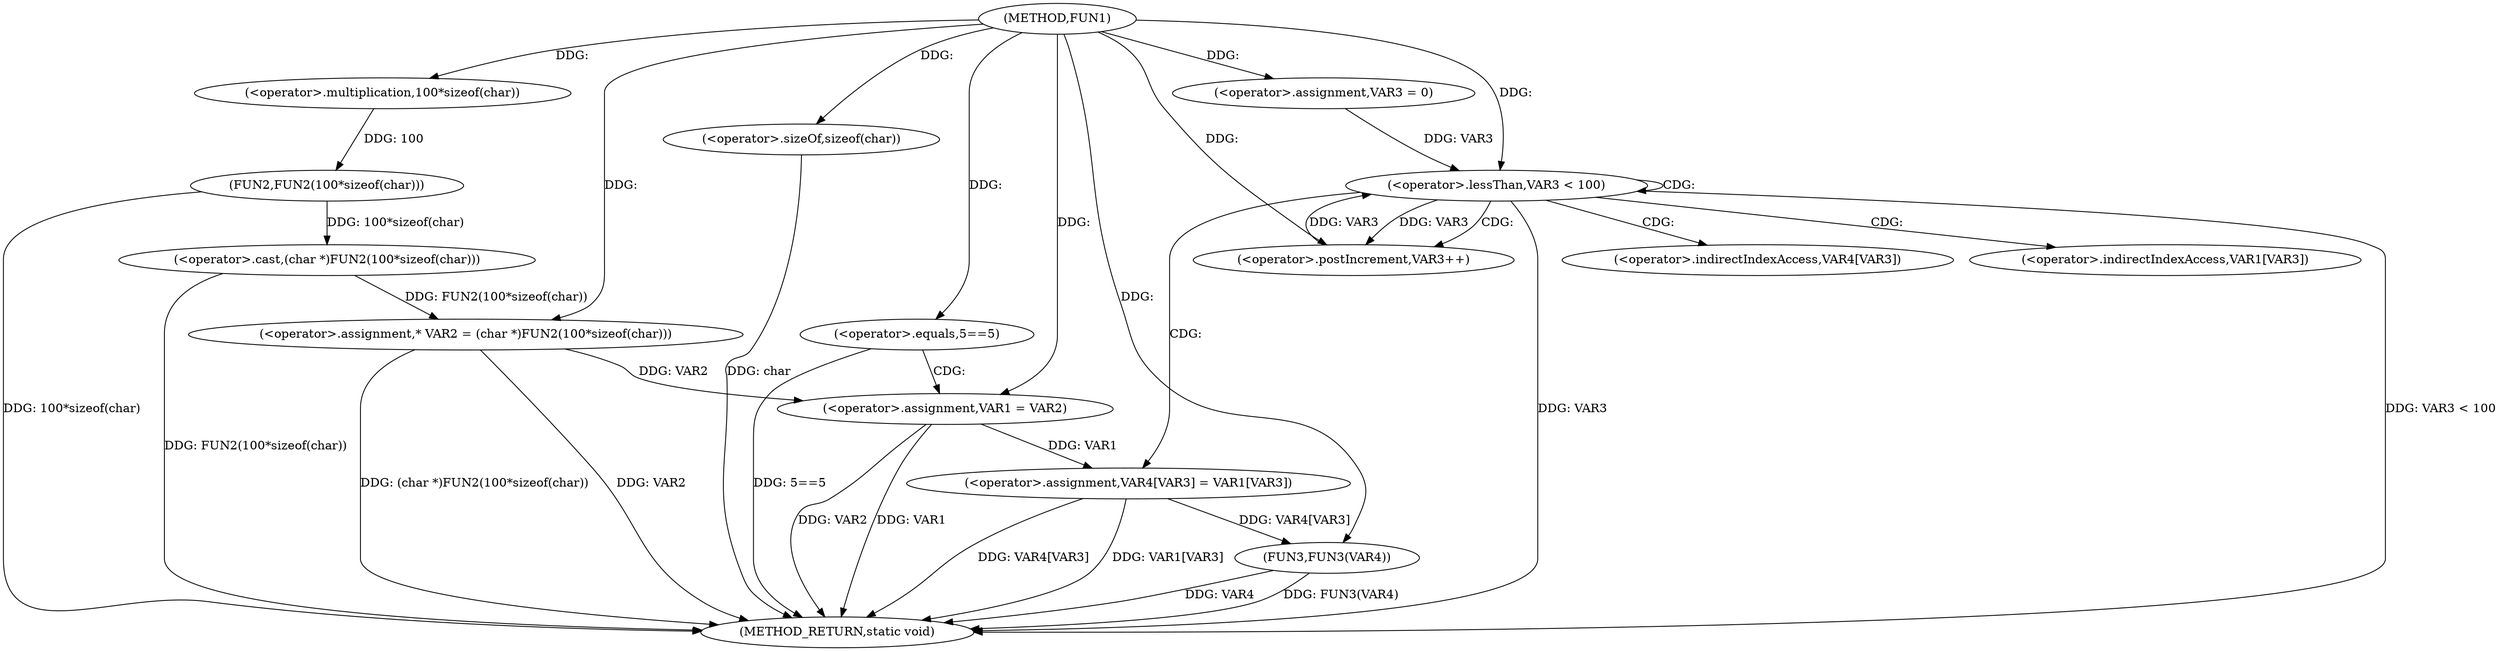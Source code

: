 digraph FUN1 {  
"1000100" [label = "(METHOD,FUN1)" ]
"1000143" [label = "(METHOD_RETURN,static void)" ]
"1000104" [label = "(<operator>.assignment,* VAR2 = (char *)FUN2(100*sizeof(char)))" ]
"1000106" [label = "(<operator>.cast,(char *)FUN2(100*sizeof(char)))" ]
"1000108" [label = "(FUN2,FUN2(100*sizeof(char)))" ]
"1000109" [label = "(<operator>.multiplication,100*sizeof(char))" ]
"1000111" [label = "(<operator>.sizeOf,sizeof(char))" ]
"1000114" [label = "(<operator>.equals,5==5)" ]
"1000118" [label = "(<operator>.assignment,VAR1 = VAR2)" ]
"1000125" [label = "(<operator>.assignment,VAR3 = 0)" ]
"1000128" [label = "(<operator>.lessThan,VAR3 < 100)" ]
"1000131" [label = "(<operator>.postIncrement,VAR3++)" ]
"1000134" [label = "(<operator>.assignment,VAR4[VAR3] = VAR1[VAR3])" ]
"1000141" [label = "(FUN3,FUN3(VAR4))" ]
"1000135" [label = "(<operator>.indirectIndexAccess,VAR4[VAR3])" ]
"1000138" [label = "(<operator>.indirectIndexAccess,VAR1[VAR3])" ]
  "1000141" -> "1000143"  [ label = "DDG: VAR4"] 
  "1000106" -> "1000143"  [ label = "DDG: FUN2(100*sizeof(char))"] 
  "1000104" -> "1000143"  [ label = "DDG: VAR2"] 
  "1000114" -> "1000143"  [ label = "DDG: 5==5"] 
  "1000141" -> "1000143"  [ label = "DDG: FUN3(VAR4)"] 
  "1000111" -> "1000143"  [ label = "DDG: char"] 
  "1000118" -> "1000143"  [ label = "DDG: VAR1"] 
  "1000128" -> "1000143"  [ label = "DDG: VAR3"] 
  "1000134" -> "1000143"  [ label = "DDG: VAR4[VAR3]"] 
  "1000118" -> "1000143"  [ label = "DDG: VAR2"] 
  "1000128" -> "1000143"  [ label = "DDG: VAR3 < 100"] 
  "1000134" -> "1000143"  [ label = "DDG: VAR1[VAR3]"] 
  "1000104" -> "1000143"  [ label = "DDG: (char *)FUN2(100*sizeof(char))"] 
  "1000108" -> "1000143"  [ label = "DDG: 100*sizeof(char)"] 
  "1000106" -> "1000104"  [ label = "DDG: FUN2(100*sizeof(char))"] 
  "1000100" -> "1000104"  [ label = "DDG: "] 
  "1000108" -> "1000106"  [ label = "DDG: 100*sizeof(char)"] 
  "1000109" -> "1000108"  [ label = "DDG: 100"] 
  "1000100" -> "1000109"  [ label = "DDG: "] 
  "1000100" -> "1000111"  [ label = "DDG: "] 
  "1000100" -> "1000114"  [ label = "DDG: "] 
  "1000104" -> "1000118"  [ label = "DDG: VAR2"] 
  "1000100" -> "1000118"  [ label = "DDG: "] 
  "1000100" -> "1000125"  [ label = "DDG: "] 
  "1000125" -> "1000128"  [ label = "DDG: VAR3"] 
  "1000131" -> "1000128"  [ label = "DDG: VAR3"] 
  "1000100" -> "1000128"  [ label = "DDG: "] 
  "1000128" -> "1000131"  [ label = "DDG: VAR3"] 
  "1000100" -> "1000131"  [ label = "DDG: "] 
  "1000118" -> "1000134"  [ label = "DDG: VAR1"] 
  "1000134" -> "1000141"  [ label = "DDG: VAR4[VAR3]"] 
  "1000100" -> "1000141"  [ label = "DDG: "] 
  "1000114" -> "1000118"  [ label = "CDG: "] 
  "1000128" -> "1000128"  [ label = "CDG: "] 
  "1000128" -> "1000131"  [ label = "CDG: "] 
  "1000128" -> "1000135"  [ label = "CDG: "] 
  "1000128" -> "1000138"  [ label = "CDG: "] 
  "1000128" -> "1000134"  [ label = "CDG: "] 
}

